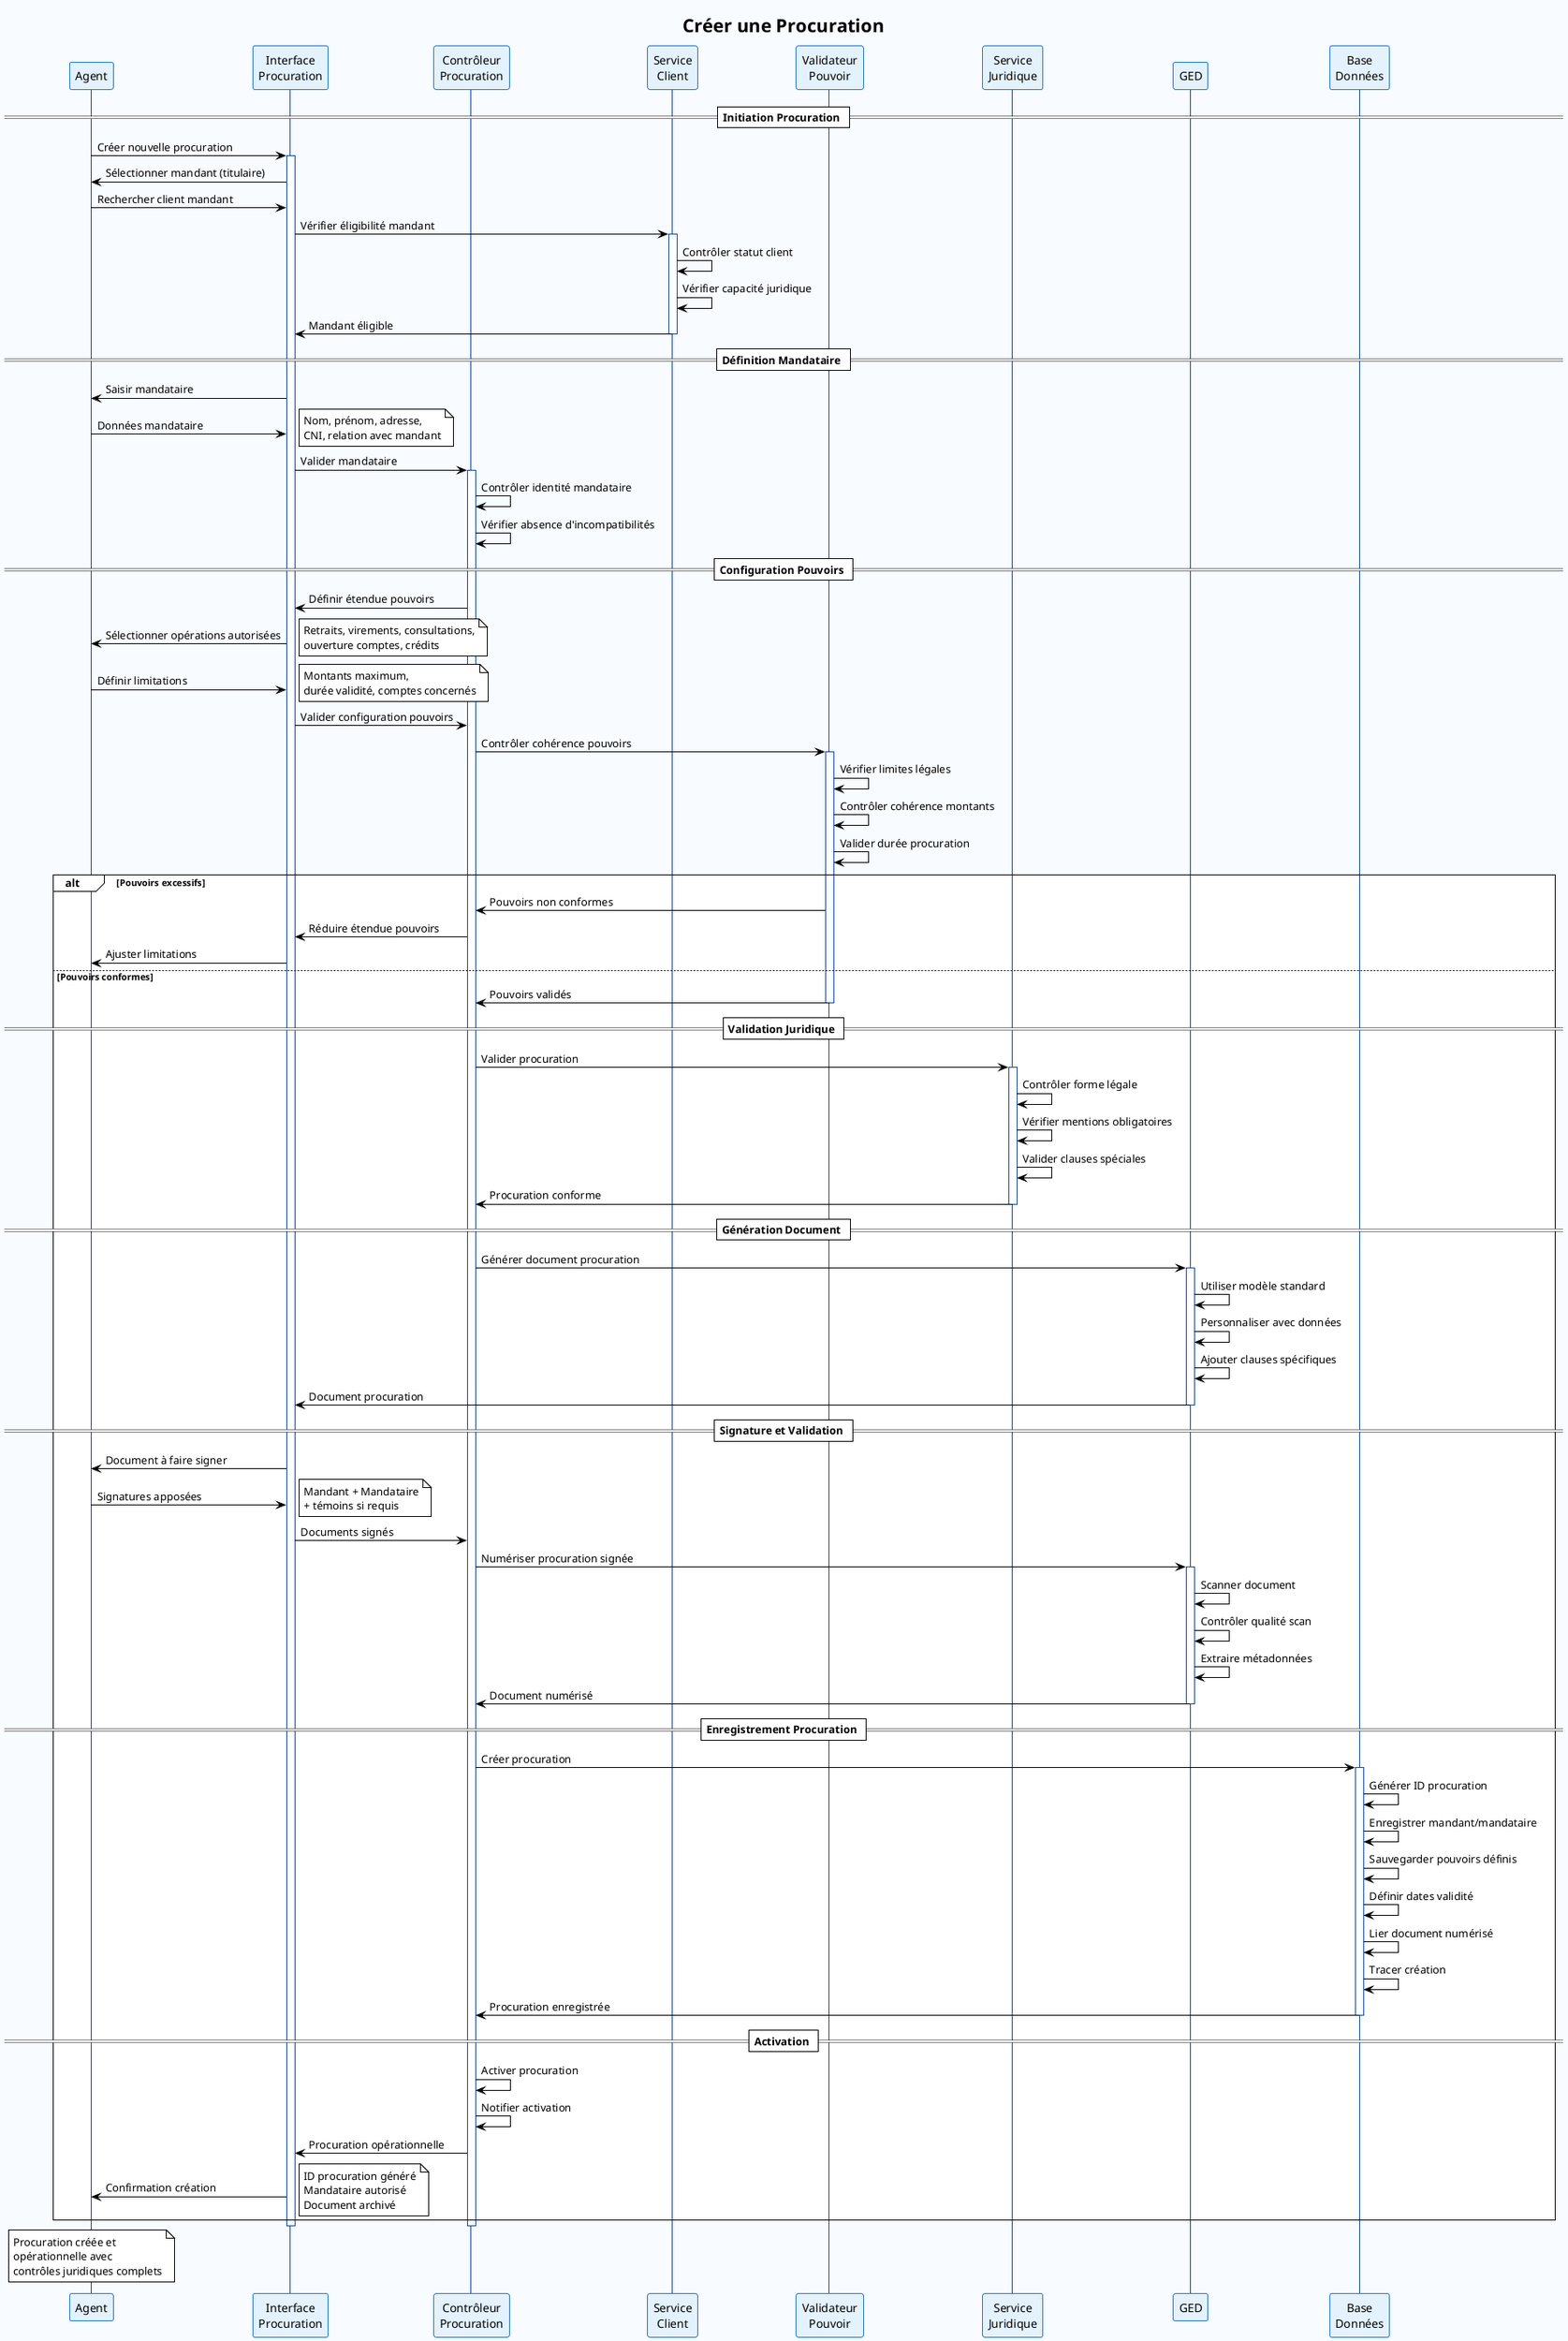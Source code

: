 @startuml Sequence_CreerProcuration
!theme plain
skinparam backgroundColor #F8FBFF
skinparam sequence {
    ActorBorderColor #1976D2
    LifeLineBorderColor #0D47A1
    ParticipantBorderColor #1976D2
    ParticipantBackgroundColor #E3F2FD
    MessageTextSize 8
    NoteTextSize 7
}

title Créer une Procuration

participant "Agent" as agent
participant "Interface\nProcuration" as ui
participant "Contrôleur\nProcuration" as ctrl
participant "Service\nClient" as client
participant "Validateur\nPouvoir" as valid
participant "Service\nJuridique" as juridique
participant "GED" as ged
participant "Base\nDonnées" as bdd

== Initiation Procuration ==
agent -> ui : Créer nouvelle procuration
activate ui
ui -> agent : Sélectionner mandant (titulaire)
agent -> ui : Rechercher client mandant
ui -> client : Vérifier éligibilité mandant
activate client
client -> client : Contrôler statut client
client -> client : Vérifier capacité juridique
client -> ui : Mandant éligible
deactivate client

== Définition Mandataire ==
ui -> agent : Saisir mandataire
agent -> ui : Données mandataire
note right : Nom, prénom, adresse,\nCNI, relation avec mandant

ui -> ctrl : Valider mandataire
activate ctrl
ctrl -> ctrl : Contrôler identité mandataire
ctrl -> ctrl : Vérifier absence d'incompatibilités

== Configuration Pouvoirs ==
ctrl -> ui : Définir étendue pouvoirs
ui -> agent : Sélectionner opérations autorisées
note right : Retraits, virements, consultations,\nouverture comptes, crédits

agent -> ui : Définir limitations
note right : Montants maximum,\ndurée validité, comptes concernés

ui -> ctrl : Valider configuration pouvoirs
ctrl -> valid : Contrôler cohérence pouvoirs
activate valid
valid -> valid : Vérifier limites légales
valid -> valid : Contrôler cohérence montants
valid -> valid : Valider durée procuration

alt Pouvoirs excessifs
    valid -> ctrl : Pouvoirs non conformes
    ctrl -> ui : Réduire étendue pouvoirs
    ui -> agent : Ajuster limitations
else Pouvoirs conformes
    valid -> ctrl : Pouvoirs validés
    deactivate valid
    
    == Validation Juridique ==
    ctrl -> juridique : Valider procuration
    activate juridique
    juridique -> juridique : Contrôler forme légale
    juridique -> juridique : Vérifier mentions obligatoires
    juridique -> juridique : Valider clauses spéciales
    juridique -> ctrl : Procuration conforme
    deactivate juridique
    
    == Génération Document ==
    ctrl -> ged : Générer document procuration
    activate ged
    ged -> ged : Utiliser modèle standard
    ged -> ged : Personnaliser avec données
    ged -> ged : Ajouter clauses spécifiques
    ged -> ui : Document procuration
    deactivate ged
    
    == Signature et Validation ==
    ui -> agent : Document à faire signer
    agent -> ui : Signatures apposées
    note right : Mandant + Mandataire\n+ témoins si requis
    
    ui -> ctrl : Documents signés
    ctrl -> ged : Numériser procuration signée
    activate ged
    ged -> ged : Scanner document
    ged -> ged : Contrôler qualité scan
    ged -> ged : Extraire métadonnées
    ged -> ctrl : Document numérisé
    deactivate ged
    
    == Enregistrement Procuration ==
    ctrl -> bdd : Créer procuration
    activate bdd
    bdd -> bdd : Générer ID procuration
    bdd -> bdd : Enregistrer mandant/mandataire
    bdd -> bdd : Sauvegarder pouvoirs définis
    bdd -> bdd : Définir dates validité
    bdd -> bdd : Lier document numérisé
    bdd -> bdd : Tracer création
    bdd -> ctrl : Procuration enregistrée
    deactivate bdd
    
    == Activation ==
    ctrl -> ctrl : Activer procuration
    ctrl -> ctrl : Notifier activation
    ctrl -> ui : Procuration opérationnelle
    ui -> agent : Confirmation création
    note right : ID procuration généré\nMandataire autorisé\nDocument archivé
end

deactivate ctrl
deactivate ui

note over agent : Procuration créée et\nopérationnelle avec\ncontrôles juridiques complets

@enduml
